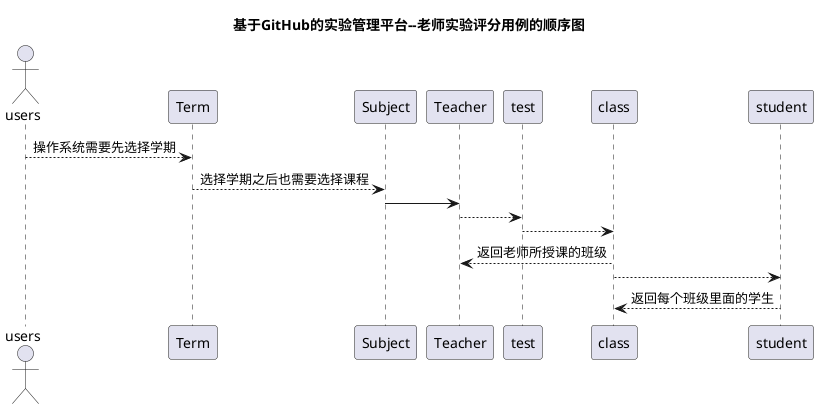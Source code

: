 @startuml
title 基于GitHub的实验管理平台--老师实验评分用例的顺序图
actor users
users-->Term:操作系统需要先选择学期
Term-->Subject:选择学期之后也需要选择课程
Subject -> Teacher
Teacher-->test
test-->class 
class-->Teacher:返回老师所授课的班级
class-->student
student-->class:返回每个班级里面的学生

@enduml